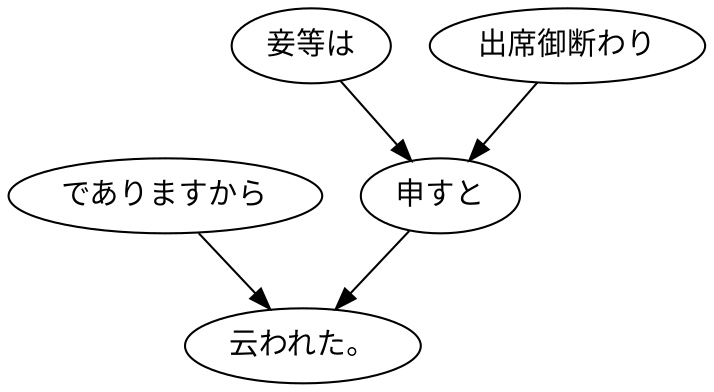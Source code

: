 digraph graph4263 {
	node0 [label="でありますから"];
	node1 [label="妾等は"];
	node2 [label="出席御断わり"];
	node3 [label="申すと"];
	node4 [label="云われた。"];
	node0 -> node4;
	node1 -> node3;
	node2 -> node3;
	node3 -> node4;
}
